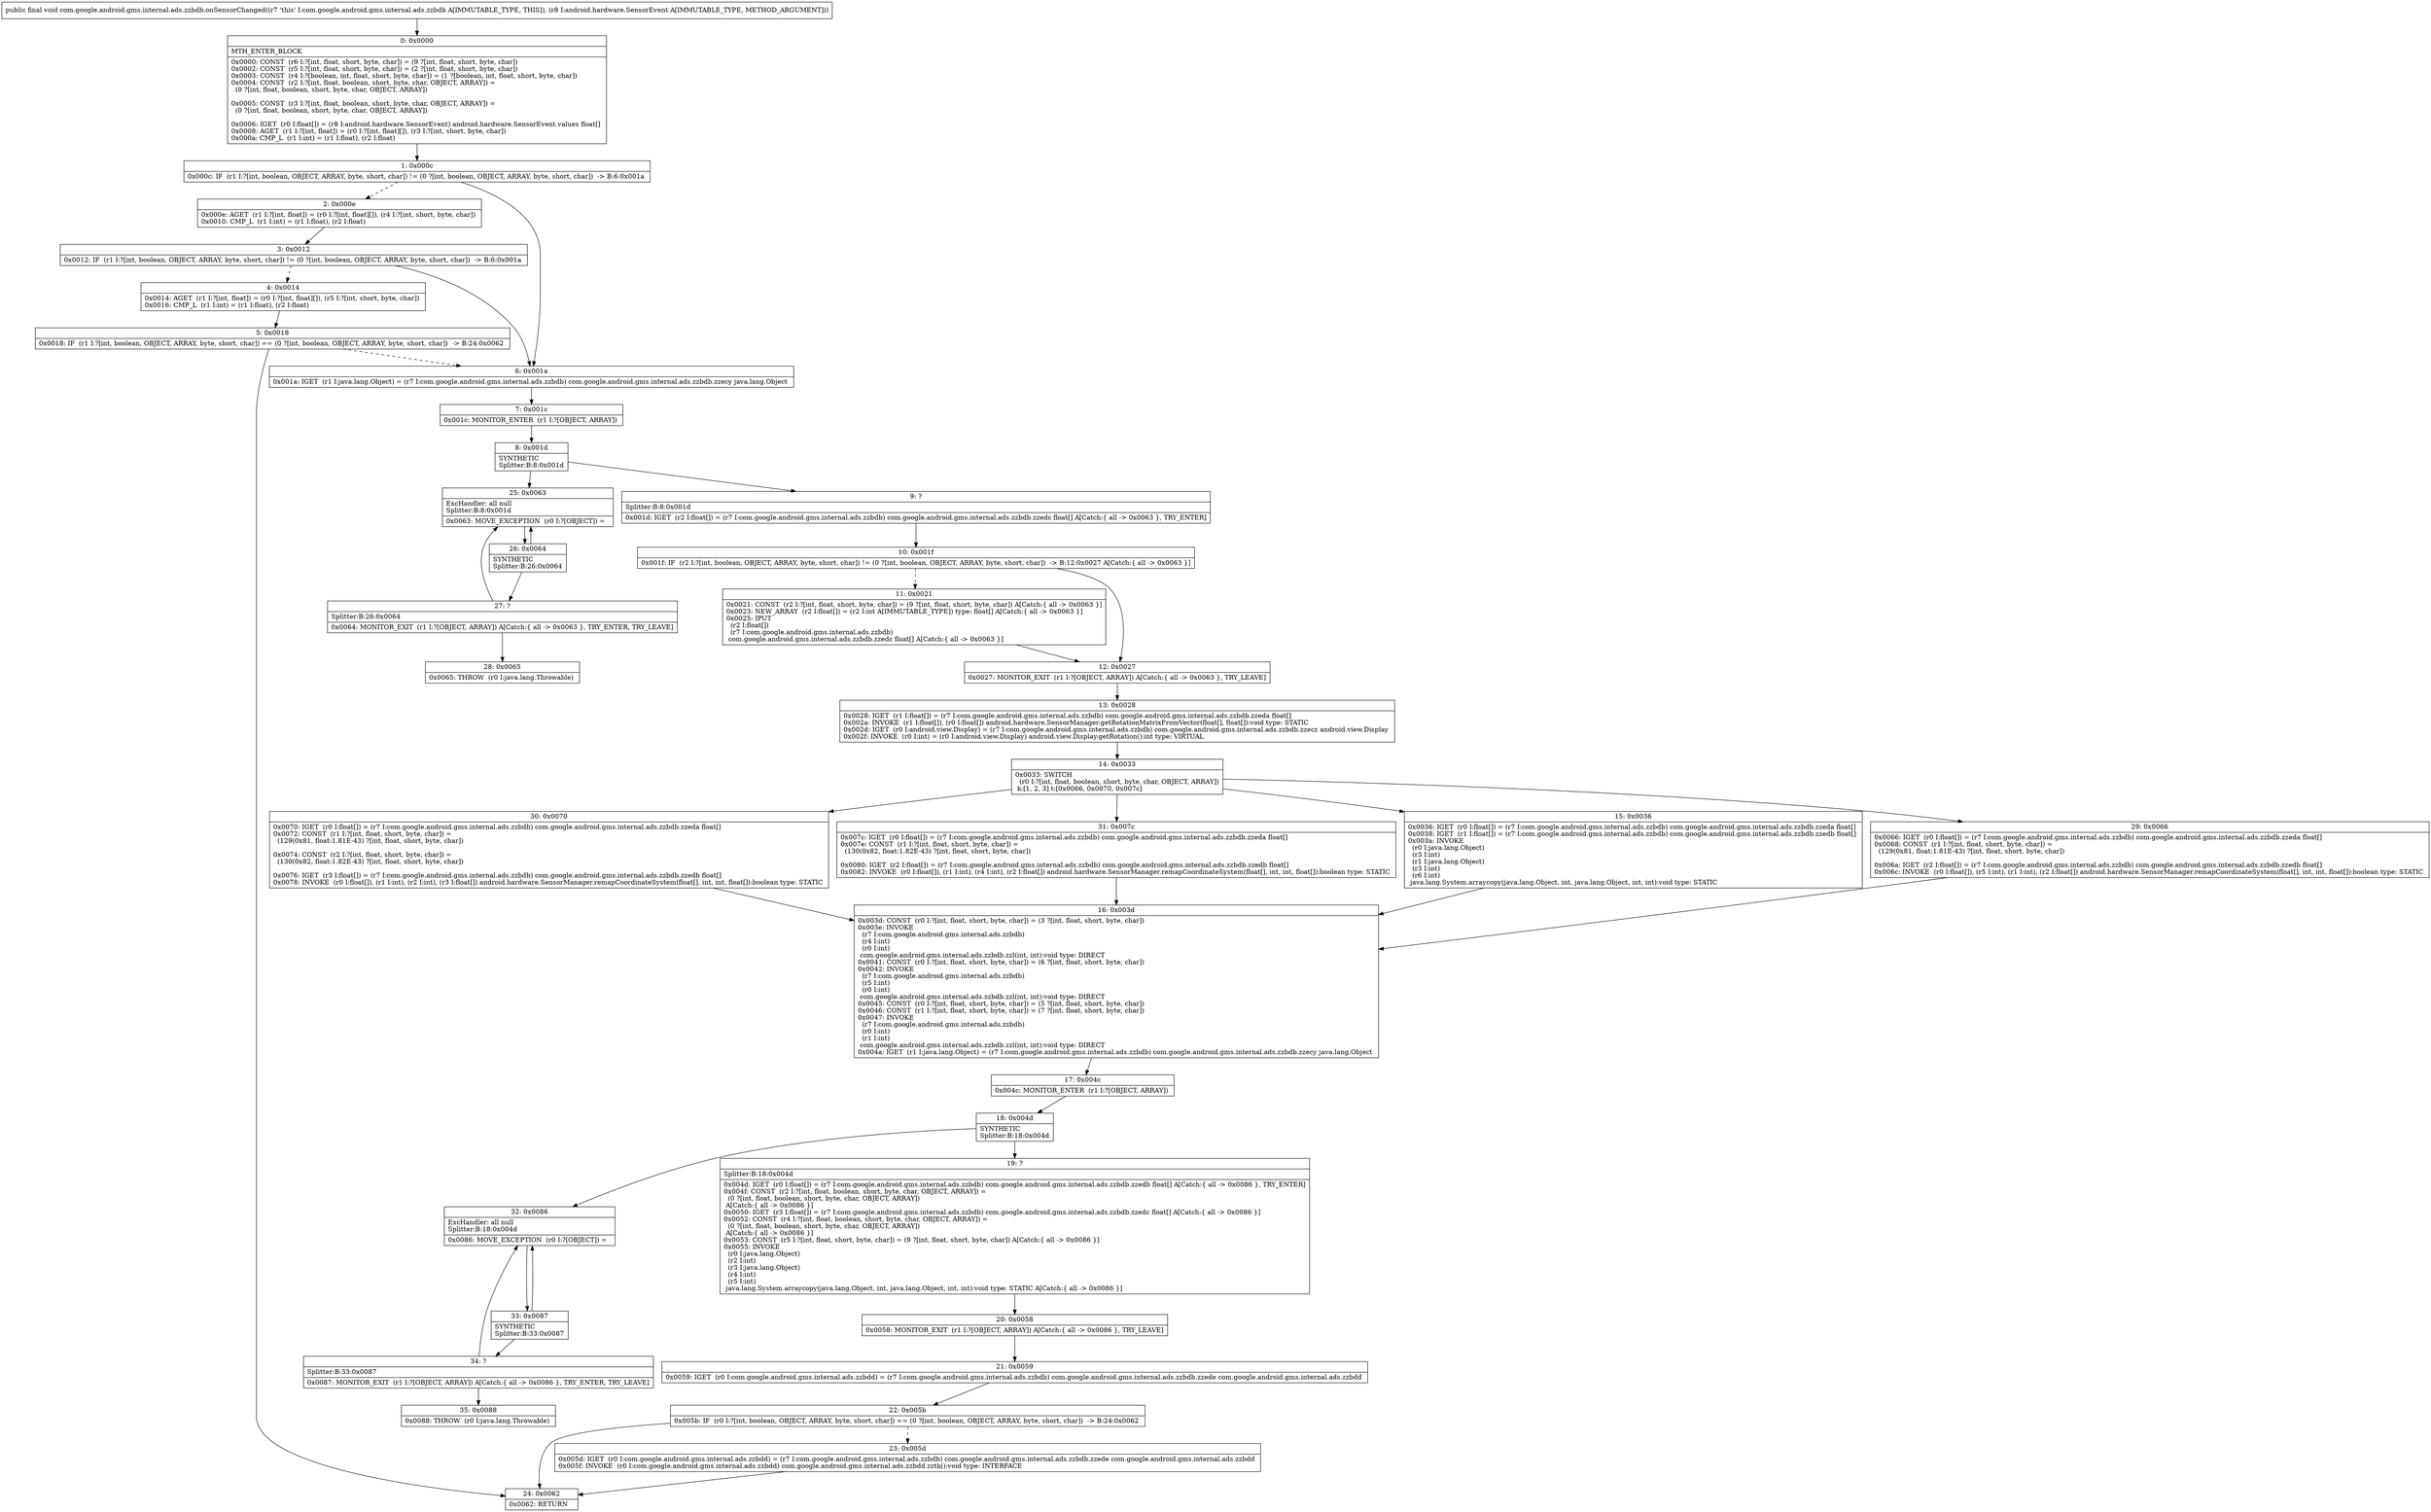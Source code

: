 digraph "CFG forcom.google.android.gms.internal.ads.zzbdb.onSensorChanged(Landroid\/hardware\/SensorEvent;)V" {
Node_0 [shape=record,label="{0\:\ 0x0000|MTH_ENTER_BLOCK\l|0x0000: CONST  (r6 I:?[int, float, short, byte, char]) = (9 ?[int, float, short, byte, char]) \l0x0002: CONST  (r5 I:?[int, float, short, byte, char]) = (2 ?[int, float, short, byte, char]) \l0x0003: CONST  (r4 I:?[boolean, int, float, short, byte, char]) = (1 ?[boolean, int, float, short, byte, char]) \l0x0004: CONST  (r2 I:?[int, float, boolean, short, byte, char, OBJECT, ARRAY]) = \l  (0 ?[int, float, boolean, short, byte, char, OBJECT, ARRAY])\l \l0x0005: CONST  (r3 I:?[int, float, boolean, short, byte, char, OBJECT, ARRAY]) = \l  (0 ?[int, float, boolean, short, byte, char, OBJECT, ARRAY])\l \l0x0006: IGET  (r0 I:float[]) = (r8 I:android.hardware.SensorEvent) android.hardware.SensorEvent.values float[] \l0x0008: AGET  (r1 I:?[int, float]) = (r0 I:?[int, float][]), (r3 I:?[int, short, byte, char]) \l0x000a: CMP_L  (r1 I:int) = (r1 I:float), (r2 I:float) \l}"];
Node_1 [shape=record,label="{1\:\ 0x000c|0x000c: IF  (r1 I:?[int, boolean, OBJECT, ARRAY, byte, short, char]) != (0 ?[int, boolean, OBJECT, ARRAY, byte, short, char])  \-\> B:6:0x001a \l}"];
Node_2 [shape=record,label="{2\:\ 0x000e|0x000e: AGET  (r1 I:?[int, float]) = (r0 I:?[int, float][]), (r4 I:?[int, short, byte, char]) \l0x0010: CMP_L  (r1 I:int) = (r1 I:float), (r2 I:float) \l}"];
Node_3 [shape=record,label="{3\:\ 0x0012|0x0012: IF  (r1 I:?[int, boolean, OBJECT, ARRAY, byte, short, char]) != (0 ?[int, boolean, OBJECT, ARRAY, byte, short, char])  \-\> B:6:0x001a \l}"];
Node_4 [shape=record,label="{4\:\ 0x0014|0x0014: AGET  (r1 I:?[int, float]) = (r0 I:?[int, float][]), (r5 I:?[int, short, byte, char]) \l0x0016: CMP_L  (r1 I:int) = (r1 I:float), (r2 I:float) \l}"];
Node_5 [shape=record,label="{5\:\ 0x0018|0x0018: IF  (r1 I:?[int, boolean, OBJECT, ARRAY, byte, short, char]) == (0 ?[int, boolean, OBJECT, ARRAY, byte, short, char])  \-\> B:24:0x0062 \l}"];
Node_6 [shape=record,label="{6\:\ 0x001a|0x001a: IGET  (r1 I:java.lang.Object) = (r7 I:com.google.android.gms.internal.ads.zzbdb) com.google.android.gms.internal.ads.zzbdb.zzecy java.lang.Object \l}"];
Node_7 [shape=record,label="{7\:\ 0x001c|0x001c: MONITOR_ENTER  (r1 I:?[OBJECT, ARRAY]) \l}"];
Node_8 [shape=record,label="{8\:\ 0x001d|SYNTHETIC\lSplitter:B:8:0x001d\l}"];
Node_9 [shape=record,label="{9\:\ ?|Splitter:B:8:0x001d\l|0x001d: IGET  (r2 I:float[]) = (r7 I:com.google.android.gms.internal.ads.zzbdb) com.google.android.gms.internal.ads.zzbdb.zzedc float[] A[Catch:\{ all \-\> 0x0063 \}, TRY_ENTER]\l}"];
Node_10 [shape=record,label="{10\:\ 0x001f|0x001f: IF  (r2 I:?[int, boolean, OBJECT, ARRAY, byte, short, char]) != (0 ?[int, boolean, OBJECT, ARRAY, byte, short, char])  \-\> B:12:0x0027 A[Catch:\{ all \-\> 0x0063 \}]\l}"];
Node_11 [shape=record,label="{11\:\ 0x0021|0x0021: CONST  (r2 I:?[int, float, short, byte, char]) = (9 ?[int, float, short, byte, char]) A[Catch:\{ all \-\> 0x0063 \}]\l0x0023: NEW_ARRAY  (r2 I:float[]) = (r2 I:int A[IMMUTABLE_TYPE]) type: float[] A[Catch:\{ all \-\> 0x0063 \}]\l0x0025: IPUT  \l  (r2 I:float[])\l  (r7 I:com.google.android.gms.internal.ads.zzbdb)\l com.google.android.gms.internal.ads.zzbdb.zzedc float[] A[Catch:\{ all \-\> 0x0063 \}]\l}"];
Node_12 [shape=record,label="{12\:\ 0x0027|0x0027: MONITOR_EXIT  (r1 I:?[OBJECT, ARRAY]) A[Catch:\{ all \-\> 0x0063 \}, TRY_LEAVE]\l}"];
Node_13 [shape=record,label="{13\:\ 0x0028|0x0028: IGET  (r1 I:float[]) = (r7 I:com.google.android.gms.internal.ads.zzbdb) com.google.android.gms.internal.ads.zzbdb.zzeda float[] \l0x002a: INVOKE  (r1 I:float[]), (r0 I:float[]) android.hardware.SensorManager.getRotationMatrixFromVector(float[], float[]):void type: STATIC \l0x002d: IGET  (r0 I:android.view.Display) = (r7 I:com.google.android.gms.internal.ads.zzbdb) com.google.android.gms.internal.ads.zzbdb.zzecz android.view.Display \l0x002f: INVOKE  (r0 I:int) = (r0 I:android.view.Display) android.view.Display.getRotation():int type: VIRTUAL \l}"];
Node_14 [shape=record,label="{14\:\ 0x0033|0x0033: SWITCH  \l  (r0 I:?[int, float, boolean, short, byte, char, OBJECT, ARRAY])\l k:[1, 2, 3] t:[0x0066, 0x0070, 0x007c] \l}"];
Node_15 [shape=record,label="{15\:\ 0x0036|0x0036: IGET  (r0 I:float[]) = (r7 I:com.google.android.gms.internal.ads.zzbdb) com.google.android.gms.internal.ads.zzbdb.zzeda float[] \l0x0038: IGET  (r1 I:float[]) = (r7 I:com.google.android.gms.internal.ads.zzbdb) com.google.android.gms.internal.ads.zzbdb.zzedb float[] \l0x003a: INVOKE  \l  (r0 I:java.lang.Object)\l  (r3 I:int)\l  (r1 I:java.lang.Object)\l  (r3 I:int)\l  (r6 I:int)\l java.lang.System.arraycopy(java.lang.Object, int, java.lang.Object, int, int):void type: STATIC \l}"];
Node_16 [shape=record,label="{16\:\ 0x003d|0x003d: CONST  (r0 I:?[int, float, short, byte, char]) = (3 ?[int, float, short, byte, char]) \l0x003e: INVOKE  \l  (r7 I:com.google.android.gms.internal.ads.zzbdb)\l  (r4 I:int)\l  (r0 I:int)\l com.google.android.gms.internal.ads.zzbdb.zzl(int, int):void type: DIRECT \l0x0041: CONST  (r0 I:?[int, float, short, byte, char]) = (6 ?[int, float, short, byte, char]) \l0x0042: INVOKE  \l  (r7 I:com.google.android.gms.internal.ads.zzbdb)\l  (r5 I:int)\l  (r0 I:int)\l com.google.android.gms.internal.ads.zzbdb.zzl(int, int):void type: DIRECT \l0x0045: CONST  (r0 I:?[int, float, short, byte, char]) = (5 ?[int, float, short, byte, char]) \l0x0046: CONST  (r1 I:?[int, float, short, byte, char]) = (7 ?[int, float, short, byte, char]) \l0x0047: INVOKE  \l  (r7 I:com.google.android.gms.internal.ads.zzbdb)\l  (r0 I:int)\l  (r1 I:int)\l com.google.android.gms.internal.ads.zzbdb.zzl(int, int):void type: DIRECT \l0x004a: IGET  (r1 I:java.lang.Object) = (r7 I:com.google.android.gms.internal.ads.zzbdb) com.google.android.gms.internal.ads.zzbdb.zzecy java.lang.Object \l}"];
Node_17 [shape=record,label="{17\:\ 0x004c|0x004c: MONITOR_ENTER  (r1 I:?[OBJECT, ARRAY]) \l}"];
Node_18 [shape=record,label="{18\:\ 0x004d|SYNTHETIC\lSplitter:B:18:0x004d\l}"];
Node_19 [shape=record,label="{19\:\ ?|Splitter:B:18:0x004d\l|0x004d: IGET  (r0 I:float[]) = (r7 I:com.google.android.gms.internal.ads.zzbdb) com.google.android.gms.internal.ads.zzbdb.zzedb float[] A[Catch:\{ all \-\> 0x0086 \}, TRY_ENTER]\l0x004f: CONST  (r2 I:?[int, float, boolean, short, byte, char, OBJECT, ARRAY]) = \l  (0 ?[int, float, boolean, short, byte, char, OBJECT, ARRAY])\l A[Catch:\{ all \-\> 0x0086 \}]\l0x0050: IGET  (r3 I:float[]) = (r7 I:com.google.android.gms.internal.ads.zzbdb) com.google.android.gms.internal.ads.zzbdb.zzedc float[] A[Catch:\{ all \-\> 0x0086 \}]\l0x0052: CONST  (r4 I:?[int, float, boolean, short, byte, char, OBJECT, ARRAY]) = \l  (0 ?[int, float, boolean, short, byte, char, OBJECT, ARRAY])\l A[Catch:\{ all \-\> 0x0086 \}]\l0x0053: CONST  (r5 I:?[int, float, short, byte, char]) = (9 ?[int, float, short, byte, char]) A[Catch:\{ all \-\> 0x0086 \}]\l0x0055: INVOKE  \l  (r0 I:java.lang.Object)\l  (r2 I:int)\l  (r3 I:java.lang.Object)\l  (r4 I:int)\l  (r5 I:int)\l java.lang.System.arraycopy(java.lang.Object, int, java.lang.Object, int, int):void type: STATIC A[Catch:\{ all \-\> 0x0086 \}]\l}"];
Node_20 [shape=record,label="{20\:\ 0x0058|0x0058: MONITOR_EXIT  (r1 I:?[OBJECT, ARRAY]) A[Catch:\{ all \-\> 0x0086 \}, TRY_LEAVE]\l}"];
Node_21 [shape=record,label="{21\:\ 0x0059|0x0059: IGET  (r0 I:com.google.android.gms.internal.ads.zzbdd) = (r7 I:com.google.android.gms.internal.ads.zzbdb) com.google.android.gms.internal.ads.zzbdb.zzede com.google.android.gms.internal.ads.zzbdd \l}"];
Node_22 [shape=record,label="{22\:\ 0x005b|0x005b: IF  (r0 I:?[int, boolean, OBJECT, ARRAY, byte, short, char]) == (0 ?[int, boolean, OBJECT, ARRAY, byte, short, char])  \-\> B:24:0x0062 \l}"];
Node_23 [shape=record,label="{23\:\ 0x005d|0x005d: IGET  (r0 I:com.google.android.gms.internal.ads.zzbdd) = (r7 I:com.google.android.gms.internal.ads.zzbdb) com.google.android.gms.internal.ads.zzbdb.zzede com.google.android.gms.internal.ads.zzbdd \l0x005f: INVOKE  (r0 I:com.google.android.gms.internal.ads.zzbdd) com.google.android.gms.internal.ads.zzbdd.zztk():void type: INTERFACE \l}"];
Node_24 [shape=record,label="{24\:\ 0x0062|0x0062: RETURN   \l}"];
Node_25 [shape=record,label="{25\:\ 0x0063|ExcHandler: all null\lSplitter:B:8:0x001d\l|0x0063: MOVE_EXCEPTION  (r0 I:?[OBJECT]) =  \l}"];
Node_26 [shape=record,label="{26\:\ 0x0064|SYNTHETIC\lSplitter:B:26:0x0064\l}"];
Node_27 [shape=record,label="{27\:\ ?|Splitter:B:26:0x0064\l|0x0064: MONITOR_EXIT  (r1 I:?[OBJECT, ARRAY]) A[Catch:\{ all \-\> 0x0063 \}, TRY_ENTER, TRY_LEAVE]\l}"];
Node_28 [shape=record,label="{28\:\ 0x0065|0x0065: THROW  (r0 I:java.lang.Throwable) \l}"];
Node_29 [shape=record,label="{29\:\ 0x0066|0x0066: IGET  (r0 I:float[]) = (r7 I:com.google.android.gms.internal.ads.zzbdb) com.google.android.gms.internal.ads.zzbdb.zzeda float[] \l0x0068: CONST  (r1 I:?[int, float, short, byte, char]) = \l  (129(0x81, float:1.81E\-43) ?[int, float, short, byte, char])\l \l0x006a: IGET  (r2 I:float[]) = (r7 I:com.google.android.gms.internal.ads.zzbdb) com.google.android.gms.internal.ads.zzbdb.zzedb float[] \l0x006c: INVOKE  (r0 I:float[]), (r5 I:int), (r1 I:int), (r2 I:float[]) android.hardware.SensorManager.remapCoordinateSystem(float[], int, int, float[]):boolean type: STATIC \l}"];
Node_30 [shape=record,label="{30\:\ 0x0070|0x0070: IGET  (r0 I:float[]) = (r7 I:com.google.android.gms.internal.ads.zzbdb) com.google.android.gms.internal.ads.zzbdb.zzeda float[] \l0x0072: CONST  (r1 I:?[int, float, short, byte, char]) = \l  (129(0x81, float:1.81E\-43) ?[int, float, short, byte, char])\l \l0x0074: CONST  (r2 I:?[int, float, short, byte, char]) = \l  (130(0x82, float:1.82E\-43) ?[int, float, short, byte, char])\l \l0x0076: IGET  (r3 I:float[]) = (r7 I:com.google.android.gms.internal.ads.zzbdb) com.google.android.gms.internal.ads.zzbdb.zzedb float[] \l0x0078: INVOKE  (r0 I:float[]), (r1 I:int), (r2 I:int), (r3 I:float[]) android.hardware.SensorManager.remapCoordinateSystem(float[], int, int, float[]):boolean type: STATIC \l}"];
Node_31 [shape=record,label="{31\:\ 0x007c|0x007c: IGET  (r0 I:float[]) = (r7 I:com.google.android.gms.internal.ads.zzbdb) com.google.android.gms.internal.ads.zzbdb.zzeda float[] \l0x007e: CONST  (r1 I:?[int, float, short, byte, char]) = \l  (130(0x82, float:1.82E\-43) ?[int, float, short, byte, char])\l \l0x0080: IGET  (r2 I:float[]) = (r7 I:com.google.android.gms.internal.ads.zzbdb) com.google.android.gms.internal.ads.zzbdb.zzedb float[] \l0x0082: INVOKE  (r0 I:float[]), (r1 I:int), (r4 I:int), (r2 I:float[]) android.hardware.SensorManager.remapCoordinateSystem(float[], int, int, float[]):boolean type: STATIC \l}"];
Node_32 [shape=record,label="{32\:\ 0x0086|ExcHandler: all null\lSplitter:B:18:0x004d\l|0x0086: MOVE_EXCEPTION  (r0 I:?[OBJECT]) =  \l}"];
Node_33 [shape=record,label="{33\:\ 0x0087|SYNTHETIC\lSplitter:B:33:0x0087\l}"];
Node_34 [shape=record,label="{34\:\ ?|Splitter:B:33:0x0087\l|0x0087: MONITOR_EXIT  (r1 I:?[OBJECT, ARRAY]) A[Catch:\{ all \-\> 0x0086 \}, TRY_ENTER, TRY_LEAVE]\l}"];
Node_35 [shape=record,label="{35\:\ 0x0088|0x0088: THROW  (r0 I:java.lang.Throwable) \l}"];
MethodNode[shape=record,label="{public final void com.google.android.gms.internal.ads.zzbdb.onSensorChanged((r7 'this' I:com.google.android.gms.internal.ads.zzbdb A[IMMUTABLE_TYPE, THIS]), (r8 I:android.hardware.SensorEvent A[IMMUTABLE_TYPE, METHOD_ARGUMENT])) }"];
MethodNode -> Node_0;
Node_0 -> Node_1;
Node_1 -> Node_2[style=dashed];
Node_1 -> Node_6;
Node_2 -> Node_3;
Node_3 -> Node_4[style=dashed];
Node_3 -> Node_6;
Node_4 -> Node_5;
Node_5 -> Node_6[style=dashed];
Node_5 -> Node_24;
Node_6 -> Node_7;
Node_7 -> Node_8;
Node_8 -> Node_9;
Node_8 -> Node_25;
Node_9 -> Node_10;
Node_10 -> Node_11[style=dashed];
Node_10 -> Node_12;
Node_11 -> Node_12;
Node_12 -> Node_13;
Node_13 -> Node_14;
Node_14 -> Node_15;
Node_14 -> Node_29;
Node_14 -> Node_30;
Node_14 -> Node_31;
Node_15 -> Node_16;
Node_16 -> Node_17;
Node_17 -> Node_18;
Node_18 -> Node_19;
Node_18 -> Node_32;
Node_19 -> Node_20;
Node_20 -> Node_21;
Node_21 -> Node_22;
Node_22 -> Node_23[style=dashed];
Node_22 -> Node_24;
Node_23 -> Node_24;
Node_25 -> Node_26;
Node_26 -> Node_27;
Node_26 -> Node_25;
Node_27 -> Node_28;
Node_27 -> Node_25;
Node_29 -> Node_16;
Node_30 -> Node_16;
Node_31 -> Node_16;
Node_32 -> Node_33;
Node_33 -> Node_34;
Node_33 -> Node_32;
Node_34 -> Node_35;
Node_34 -> Node_32;
}

